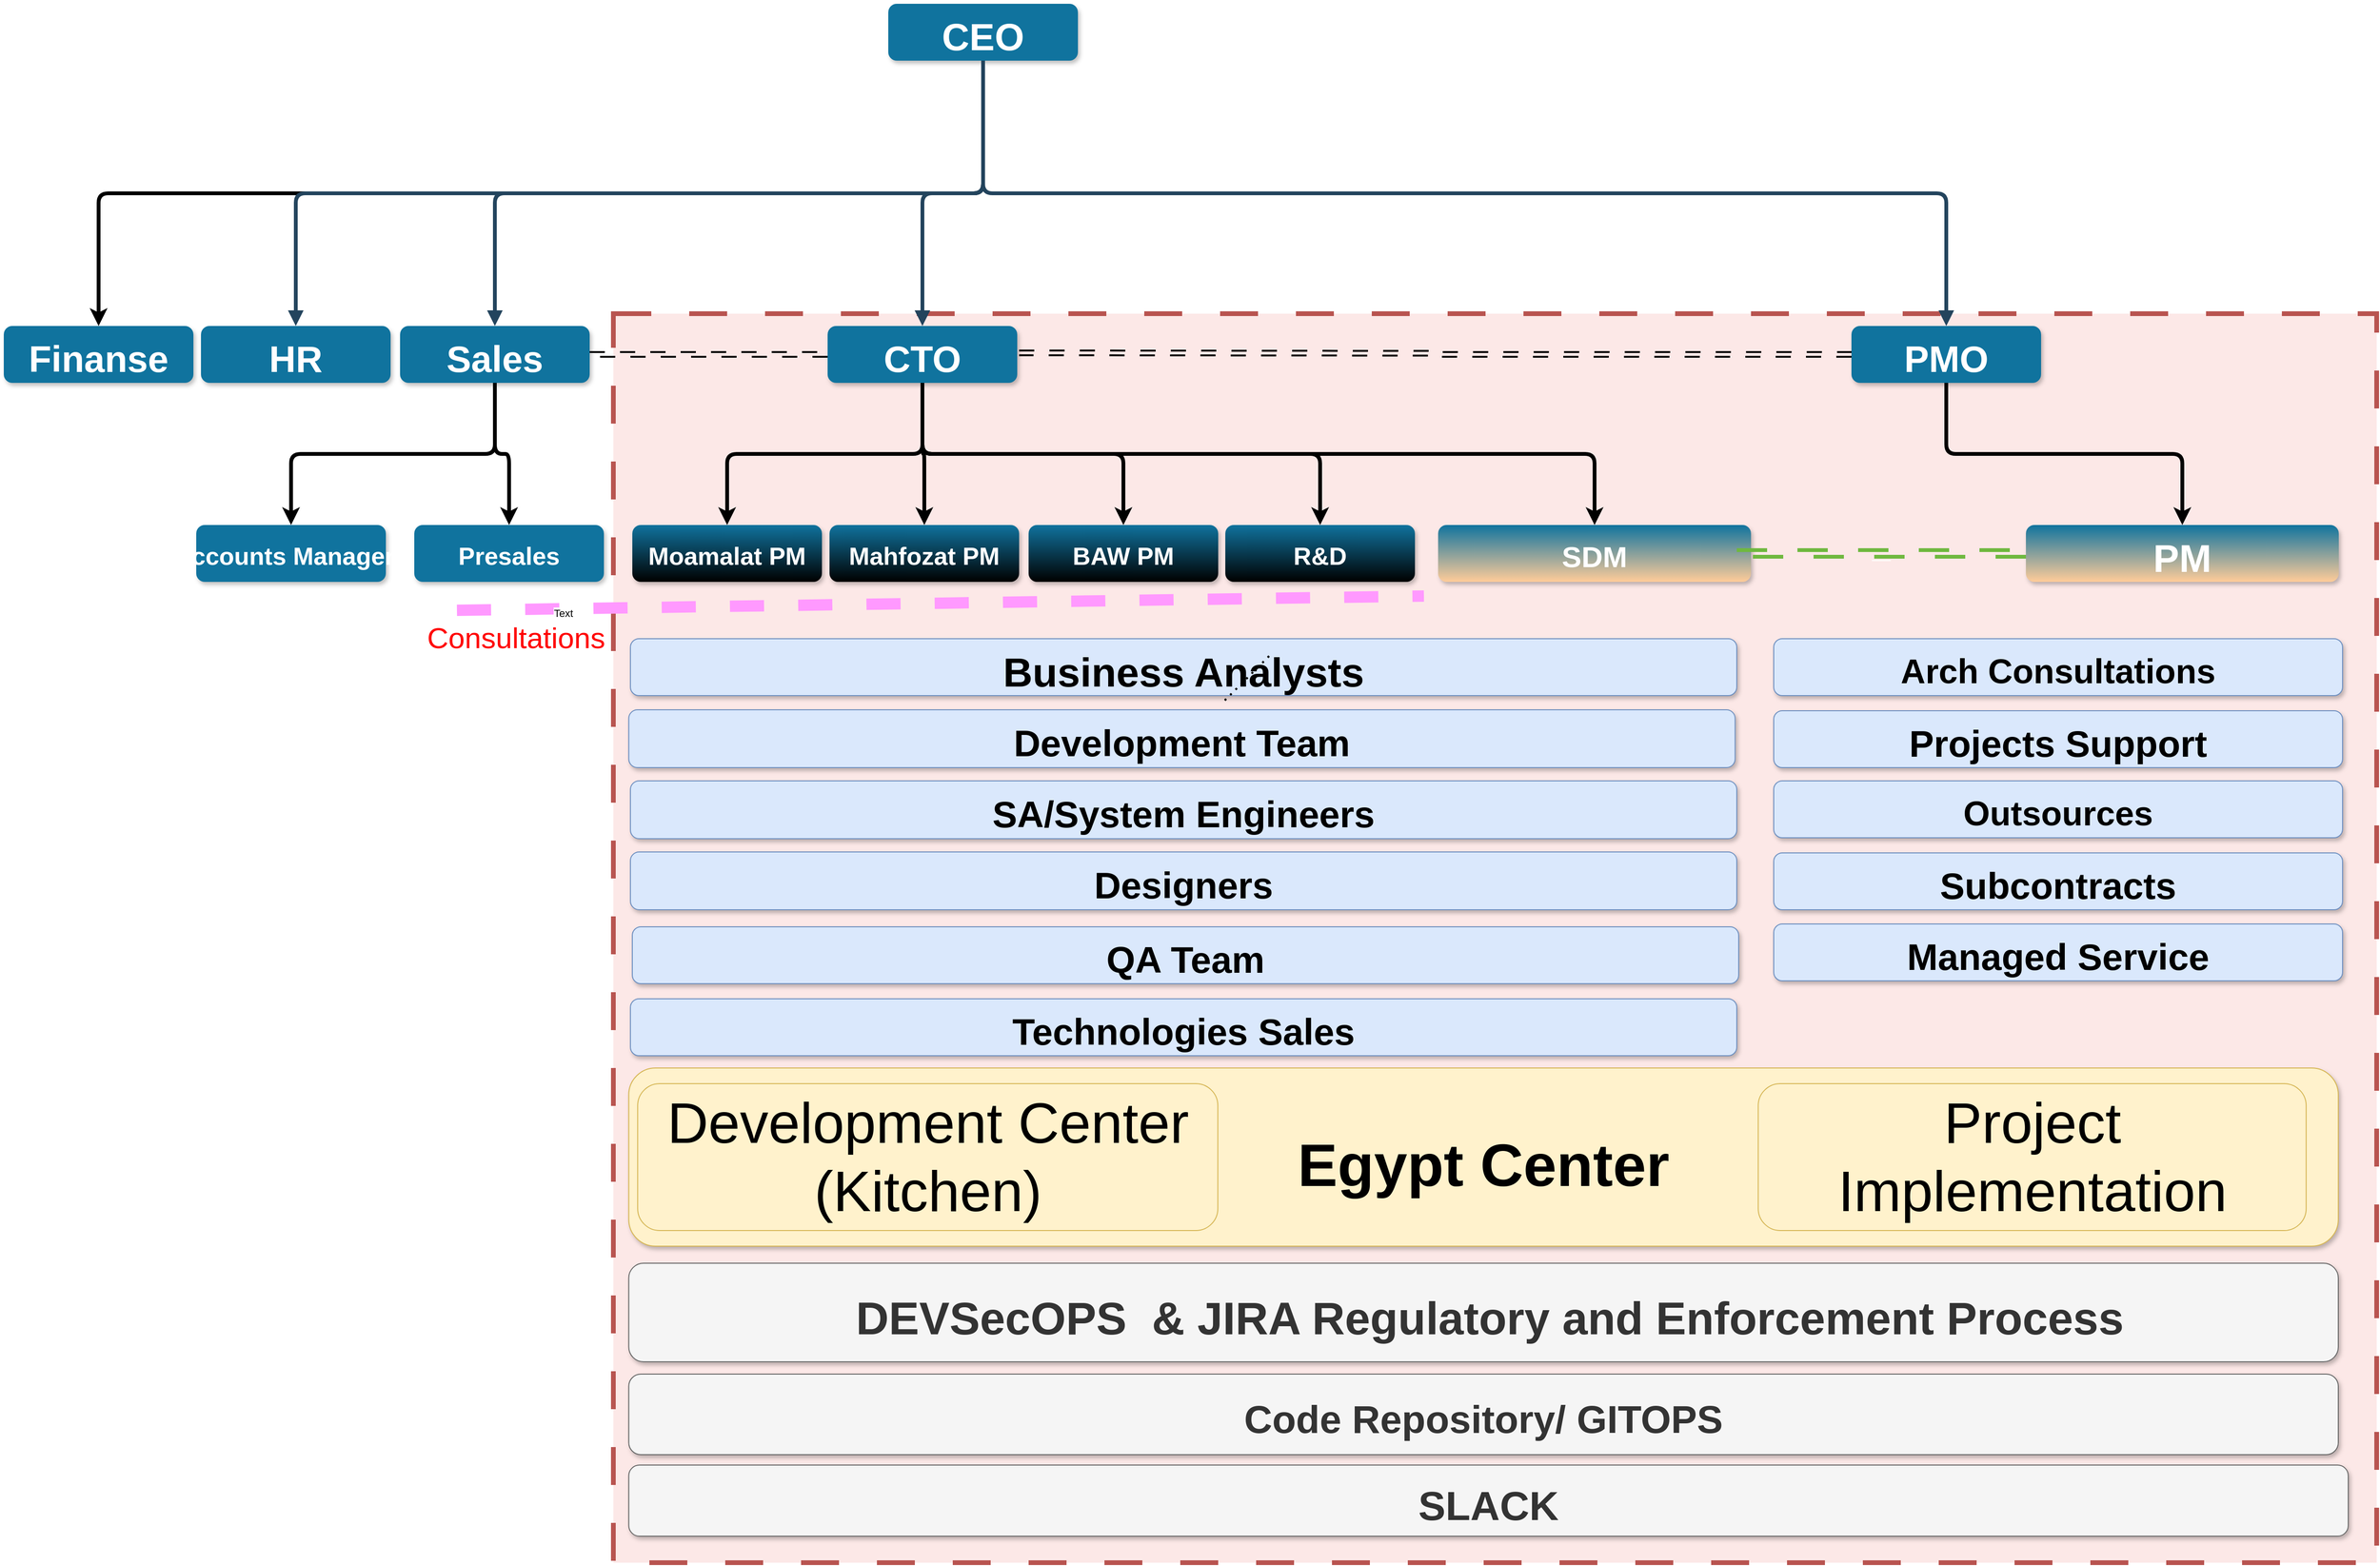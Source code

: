 <mxfile version="21.3.8" type="github">
  <diagram name="Page-1" id="97916047-d0de-89f5-080d-49f4d83e522f">
    <mxGraphModel dx="6998.5" dy="2690" grid="1" gridSize="15" guides="1" tooltips="1" connect="1" arrows="1" fold="1" page="1" pageScale="1.5" pageWidth="1169" pageHeight="827" background="none" math="0" shadow="0">
      <root>
        <mxCell id="0" />
        <mxCell id="1" parent="0" />
        <mxCell id="q62X1OPbBHmOXAmcqwwK-60" value="" style="rounded=0;whiteSpace=wrap;html=1;absoluteArcSize=1;arcSize=14;strokeWidth=5;fillColor=#fce8e7;strokeColor=#b85450;dashed=1;dashPattern=8 8;fontSize=76;labelPosition=center;verticalLabelPosition=bottom;align=center;verticalAlign=top;fontColor=#ff0000;" parent="1" vertex="1">
          <mxGeometry x="-1110" y="377" width="1860" height="1318" as="geometry" />
        </mxCell>
        <mxCell id="CrXu2PX2MfrCH1NT0C0y-90" style="edgeStyle=orthogonalEdgeStyle;rounded=1;orthogonalLoop=1;jettySize=auto;html=1;entryX=0.5;entryY=0;entryDx=0;entryDy=0;strokeWidth=4;exitX=0.5;exitY=1;exitDx=0;exitDy=0;" parent="1" source="2" target="CrXu2PX2MfrCH1NT0C0y-88" edge="1">
          <mxGeometry relative="1" as="geometry">
            <Array as="points" />
          </mxGeometry>
        </mxCell>
        <mxCell id="2" value="CEO" style="rounded=1;fillColor=#10739E;strokeColor=none;shadow=1;gradientColor=none;fontStyle=1;fontColor=#FFFFFF;fontSize=40;" parent="1" vertex="1">
          <mxGeometry x="-820" y="50" width="200" height="60" as="geometry" />
        </mxCell>
        <mxCell id="CrXu2PX2MfrCH1NT0C0y-84" style="edgeStyle=orthogonalEdgeStyle;rounded=1;orthogonalLoop=1;jettySize=auto;html=1;exitX=0.5;exitY=1;exitDx=0;exitDy=0;entryX=0.58;entryY=0.167;entryDx=0;entryDy=0;entryPerimeter=0;strokeWidth=4;strokeColor=none;fontSize=39;" parent="1" source="4" target="CrXu2PX2MfrCH1NT0C0y-81" edge="1">
          <mxGeometry relative="1" as="geometry" />
        </mxCell>
        <mxCell id="CrXu2PX2MfrCH1NT0C0y-85" style="edgeStyle=orthogonalEdgeStyle;rounded=1;orthogonalLoop=1;jettySize=auto;html=1;exitX=0.5;exitY=1;exitDx=0;exitDy=0;entryX=0.5;entryY=0;entryDx=0;entryDy=0;strokeWidth=4;fontSize=39;" parent="1" source="4" target="CrXu2PX2MfrCH1NT0C0y-81" edge="1">
          <mxGeometry relative="1" as="geometry" />
        </mxCell>
        <mxCell id="CrXu2PX2MfrCH1NT0C0y-86" style="edgeStyle=orthogonalEdgeStyle;rounded=1;orthogonalLoop=1;jettySize=auto;html=1;entryX=0.5;entryY=0;entryDx=0;entryDy=0;strokeWidth=4;exitX=0.5;exitY=1;exitDx=0;exitDy=0;fontSize=39;" parent="1" source="4" target="CrXu2PX2MfrCH1NT0C0y-83" edge="1">
          <mxGeometry relative="1" as="geometry" />
        </mxCell>
        <mxCell id="6kh2NXwSWNFiOTCWh3Pq-35" style="edgeStyle=orthogonalEdgeStyle;rounded=0;orthogonalLoop=1;jettySize=auto;html=1;entryX=0;entryY=0.5;entryDx=0;entryDy=0;dashed=1;dashPattern=8 8;shape=link;strokeWidth=2;fontSize=39;" parent="1" source="4" target="CrXu2PX2MfrCH1NT0C0y-61" edge="1">
          <mxGeometry relative="1" as="geometry" />
        </mxCell>
        <mxCell id="4" value="Sales" style="rounded=1;fillColor=#10739E;strokeColor=none;shadow=1;gradientColor=none;fontStyle=1;fontColor=#FFFFFF;fontSize=39;" parent="1" vertex="1">
          <mxGeometry x="-1335" y="390" width="200" height="60" as="geometry" />
        </mxCell>
        <mxCell id="Io7YKncIbMDC0lyn83vI-60" style="edgeStyle=orthogonalEdgeStyle;rounded=1;orthogonalLoop=1;jettySize=auto;html=1;entryX=0.5;entryY=0;entryDx=0;entryDy=0;strokeWidth=4;" parent="1" source="5" target="CrXu2PX2MfrCH1NT0C0y-108" edge="1">
          <mxGeometry relative="1" as="geometry" />
        </mxCell>
        <mxCell id="5" value="PMO " style="rounded=1;fillColor=#10739E;strokeColor=none;shadow=1;gradientColor=none;fontStyle=1;fontColor=#FFFFFF;fontSize=39;" parent="1" vertex="1">
          <mxGeometry x="196" y="390" width="200" height="60" as="geometry" />
        </mxCell>
        <mxCell id="6" value="HR" style="rounded=1;fillColor=#10739E;strokeColor=none;shadow=1;gradientColor=none;fontStyle=1;fontColor=#FFFFFF;fontSize=39;" parent="1" vertex="1">
          <mxGeometry x="-1545" y="390" width="200" height="60" as="geometry" />
        </mxCell>
        <mxCell id="8" value="Development Team" style="rounded=1;fillColor=#dae8fc;strokeColor=#6c8ebf;shadow=1;fontStyle=1;fontSize=39;rotation=0;" parent="1" vertex="1">
          <mxGeometry x="-1093.75" y="795" width="1167" height="61" as="geometry" />
        </mxCell>
        <mxCell id="13" value="Code Repository/ GITOPS" style="rounded=1;fillColor=#f5f5f5;strokeColor=#666666;shadow=1;fontStyle=1;fontSize=41;rotation=0;fontColor=#333333;" parent="1" vertex="1">
          <mxGeometry x="-1093.75" y="1496" width="1803.25" height="85" as="geometry" />
        </mxCell>
        <mxCell id="23" value=" DEVSecOPS  &amp; JIRA Regulatory and Enforcement Process" style="rounded=1;fillColor=#f5f5f5;strokeColor=#666666;shadow=1;fontStyle=1;fontSize=48;fontColor=#333333;" parent="1" vertex="1">
          <mxGeometry x="-1093.75" y="1379" width="1803.25" height="104" as="geometry" />
        </mxCell>
        <mxCell id="30" value="" style="edgeStyle=elbowEdgeStyle;elbow=vertical;strokeWidth=4;endArrow=block;endFill=1;fontStyle=1;strokeColor=#23445D;exitX=0.5;exitY=1;exitDx=0;exitDy=0;entryX=0.5;entryY=0;entryDx=0;entryDy=0;" parent="1" target="5" edge="1">
          <mxGeometry x="-1340" y="130" width="100" height="100" as="geometry">
            <mxPoint x="-720" y="110" as="sourcePoint" />
            <mxPoint x="320" y="400" as="targetPoint" />
            <Array as="points">
              <mxPoint x="-170" y="250" />
            </Array>
          </mxGeometry>
        </mxCell>
        <mxCell id="31" value="" style="edgeStyle=elbowEdgeStyle;elbow=vertical;strokeWidth=4;endArrow=block;endFill=1;fontStyle=1;strokeColor=#23445D;exitX=0.5;exitY=1;exitDx=0;exitDy=0;" parent="1" source="2" target="4" edge="1">
          <mxGeometry x="-1340" y="130" width="100" height="100" as="geometry">
            <mxPoint x="-579" y="370" as="sourcePoint" />
            <mxPoint x="-1240" y="130" as="targetPoint" />
          </mxGeometry>
        </mxCell>
        <mxCell id="32" value="" style="edgeStyle=elbowEdgeStyle;elbow=vertical;strokeWidth=4;endArrow=block;endFill=1;fontStyle=1;strokeColor=#23445D;exitX=0.5;exitY=1;exitDx=0;exitDy=0;" parent="1" source="2" target="6" edge="1">
          <mxGeometry x="-1340" y="130" width="100" height="100" as="geometry">
            <mxPoint x="-579" y="370" as="sourcePoint" />
            <mxPoint x="-1240" y="130" as="targetPoint" />
            <Array as="points" />
          </mxGeometry>
        </mxCell>
        <mxCell id="CrXu2PX2MfrCH1NT0C0y-64" value="" style="edgeStyle=elbowEdgeStyle;elbow=vertical;strokeWidth=4;endArrow=block;endFill=1;fontStyle=1;strokeColor=#23445D;exitX=0.5;exitY=1;exitDx=0;exitDy=0;entryX=0.5;entryY=0;entryDx=0;entryDy=0;" parent="1" source="2" target="CrXu2PX2MfrCH1NT0C0y-61" edge="1">
          <mxGeometry x="-1330" y="140" width="100" height="100" as="geometry">
            <mxPoint x="-550" y="120" as="sourcePoint" />
            <mxPoint x="-400" y="430" as="targetPoint" />
            <Array as="points">
              <mxPoint x="-760" y="250" />
              <mxPoint x="-90" y="430" />
              <mxPoint x="-340" y="270" />
              <mxPoint x="-360" y="230" />
              <mxPoint x="-320" y="274" />
            </Array>
          </mxGeometry>
        </mxCell>
        <mxCell id="CrXu2PX2MfrCH1NT0C0y-70" value="SDM" style="rounded=1;fillColor=#10739E;strokeColor=none;shadow=1;gradientColor=#FFCC99;fontStyle=1;fontColor=#FFFFFF;fontSize=31;" parent="1" vertex="1">
          <mxGeometry x="-240" y="600" width="330" height="60" as="geometry" />
        </mxCell>
        <mxCell id="CrXu2PX2MfrCH1NT0C0y-81" value="Presales" style="rounded=1;fillColor=#10739E;strokeColor=none;shadow=1;gradientColor=none;fontStyle=1;fontColor=#FFFFFF;fontSize=26;" parent="1" vertex="1">
          <mxGeometry x="-1320" y="600" width="200" height="60" as="geometry" />
        </mxCell>
        <mxCell id="CrXu2PX2MfrCH1NT0C0y-83" value="Accounts Managers" style="rounded=1;fillColor=#10739E;strokeColor=none;shadow=1;gradientColor=none;fontStyle=1;fontColor=#FFFFFF;fontSize=26;" parent="1" vertex="1">
          <mxGeometry x="-1550" y="600" width="200" height="60" as="geometry" />
        </mxCell>
        <mxCell id="CrXu2PX2MfrCH1NT0C0y-88" value="Finanse" style="rounded=1;fillColor=#10739E;strokeColor=none;shadow=1;gradientColor=none;fontStyle=1;fontColor=#FFFFFF;fontSize=39;" parent="1" vertex="1">
          <mxGeometry x="-1753" y="390" width="200" height="60" as="geometry" />
        </mxCell>
        <mxCell id="5qOrhaFOBWcQHs733vTS-32" style="edgeStyle=orthogonalEdgeStyle;rounded=1;orthogonalLoop=1;jettySize=auto;html=1;strokeWidth=4;exitX=0.5;exitY=1;exitDx=0;exitDy=0;fontSize=39;" parent="1" source="CrXu2PX2MfrCH1NT0C0y-61" target="CrXu2PX2MfrCH1NT0C0y-70" edge="1">
          <mxGeometry relative="1" as="geometry" />
        </mxCell>
        <mxCell id="Io7YKncIbMDC0lyn83vI-51" style="edgeStyle=orthogonalEdgeStyle;rounded=1;orthogonalLoop=1;jettySize=auto;html=1;entryX=0.5;entryY=0;entryDx=0;entryDy=0;strokeWidth=4;exitX=0.5;exitY=1;exitDx=0;exitDy=0;fontSize=39;" parent="1" source="CrXu2PX2MfrCH1NT0C0y-61" target="Io7YKncIbMDC0lyn83vI-42" edge="1">
          <mxGeometry relative="1" as="geometry" />
        </mxCell>
        <mxCell id="Io7YKncIbMDC0lyn83vI-56" style="edgeStyle=orthogonalEdgeStyle;rounded=1;orthogonalLoop=1;jettySize=auto;html=1;entryX=0.5;entryY=0;entryDx=0;entryDy=0;exitX=0.5;exitY=1;exitDx=0;exitDy=0;strokeWidth=4;fontSize=39;" parent="1" source="CrXu2PX2MfrCH1NT0C0y-61" target="Io7YKncIbMDC0lyn83vI-52" edge="1">
          <mxGeometry relative="1" as="geometry" />
        </mxCell>
        <mxCell id="CrXu2PX2MfrCH1NT0C0y-61" value="CTO" style="rounded=1;fillColor=#10739E;strokeColor=none;shadow=1;gradientColor=none;fontStyle=1;fontColor=#FFFFFF;fontSize=39;" parent="1" vertex="1">
          <mxGeometry x="-884" y="390" width="200" height="60" as="geometry" />
        </mxCell>
        <mxCell id="CrXu2PX2MfrCH1NT0C0y-106" value="SA/System Engineers " style="rounded=1;fillColor=#dae8fc;strokeColor=#6c8ebf;shadow=1;fontStyle=1;fontSize=39;rotation=0;" parent="1" vertex="1">
          <mxGeometry x="-1092" y="870" width="1167" height="61" as="geometry" />
        </mxCell>
        <mxCell id="CrXu2PX2MfrCH1NT0C0y-108" value="PM" style="rounded=1;fillColor=#10739E;strokeColor=none;shadow=1;gradientColor=#FFCC99;fontStyle=1;fontColor=#FFFFFF;fontSize=41;" parent="1" vertex="1">
          <mxGeometry x="380" y="600" width="330" height="60" as="geometry" />
        </mxCell>
        <mxCell id="7" value="Egypt Center" style="rounded=1;fillColor=#fff2cc;strokeColor=#d6b656;shadow=1;fontStyle=1;fontSize=63;verticalAlign=middle;labelPosition=center;verticalLabelPosition=middle;align=center;" parent="1" vertex="1">
          <mxGeometry x="-1093.75" y="1173" width="1803.25" height="188" as="geometry" />
        </mxCell>
        <mxCell id="q62X1OPbBHmOXAmcqwwK-56" value="" style="edgeStyle=orthogonalEdgeStyle;rounded=1;orthogonalLoop=1;jettySize=auto;html=1;entryX=0.5;entryY=0;entryDx=0;entryDy=0;strokeWidth=4;exitX=0.5;exitY=1;exitDx=0;exitDy=0;fontSize=39;" parent="1" source="CrXu2PX2MfrCH1NT0C0y-61" target="CrXu2PX2MfrCH1NT0C0y-71" edge="1">
          <mxGeometry relative="1" as="geometry">
            <mxPoint x="-680" y="450" as="sourcePoint" />
            <mxPoint x="-748" y="570" as="targetPoint" />
          </mxGeometry>
        </mxCell>
        <mxCell id="CrXu2PX2MfrCH1NT0C0y-71" value="Mahfozat PM" style="rounded=1;fillColor=#10739E;strokeColor=none;shadow=1;gradientColor=default;fontStyle=1;fontColor=#FFFFFF;fontSize=26;" parent="1" vertex="1">
          <mxGeometry x="-882" y="600" width="200" height="60" as="geometry" />
        </mxCell>
        <mxCell id="RHBooDZwgMazwdjuEqq8-32" value="Managed Service" style="rounded=1;fillColor=#dae8fc;strokeColor=#6c8ebf;shadow=1;fontStyle=1;fontSize=39;" parent="1" vertex="1">
          <mxGeometry x="114" y="1021" width="600" height="60" as="geometry" />
        </mxCell>
        <mxCell id="RHBooDZwgMazwdjuEqq8-33" value="Subcontracts" style="rounded=1;fillColor=#dae8fc;strokeColor=#6c8ebf;shadow=1;fontStyle=1;fontSize=39;" parent="1" vertex="1">
          <mxGeometry x="114" y="946" width="600" height="60" as="geometry" />
        </mxCell>
        <mxCell id="RHBooDZwgMazwdjuEqq8-34" value="Designers" style="rounded=1;fillColor=#dae8fc;strokeColor=#6c8ebf;shadow=1;fontStyle=1;fontSize=39;rotation=0;" parent="1" vertex="1">
          <mxGeometry x="-1092" y="945" width="1167" height="61" as="geometry" />
        </mxCell>
        <mxCell id="RHBooDZwgMazwdjuEqq8-42" value="&lt;font style=&quot;font-size: 60px;&quot;&gt;Development Center (Kitchen)&lt;/font&gt;" style="rounded=1;whiteSpace=wrap;html=1;fontSize=60;fillColor=#fff2cc;strokeColor=#d6b656;" parent="1" vertex="1">
          <mxGeometry x="-1084.37" y="1189.5" width="612" height="155" as="geometry" />
        </mxCell>
        <mxCell id="RHBooDZwgMazwdjuEqq8-43" value="&lt;font style=&quot;font-size: 60px;&quot;&gt;Project Implementation &lt;font style=&quot;font-size: 60px;&quot;&gt;&lt;br style=&quot;font-size: 60px;&quot;&gt;&lt;/font&gt;&lt;/font&gt;" style="rounded=1;whiteSpace=wrap;html=1;fontSize=60;fillColor=#fff2cc;strokeColor=#d6b656;" parent="1" vertex="1">
          <mxGeometry x="97.63" y="1189.5" width="578" height="155" as="geometry" />
        </mxCell>
        <mxCell id="RHBooDZwgMazwdjuEqq8-49" value="Outsources" style="rounded=1;fillColor=#dae8fc;strokeColor=#6c8ebf;shadow=1;fontStyle=1;fontSize=36;" parent="1" vertex="1">
          <mxGeometry x="114" y="870" width="600" height="60" as="geometry" />
        </mxCell>
        <mxCell id="Io7YKncIbMDC0lyn83vI-39" value="Business Analysts" style="rounded=1;fillColor=#dae8fc;strokeColor=#6c8ebf;shadow=1;fontStyle=1;fontSize=43;" parent="1" vertex="1">
          <mxGeometry x="-1092" y="720" width="1167" height="60" as="geometry" />
        </mxCell>
        <mxCell id="Io7YKncIbMDC0lyn83vI-42" value="Moamalat PM" style="rounded=1;fillColor=#10739E;strokeColor=none;shadow=1;gradientColor=default;fontStyle=1;fontColor=#FFFFFF;fontSize=26;" parent="1" vertex="1">
          <mxGeometry x="-1090" y="600" width="200" height="60" as="geometry" />
        </mxCell>
        <mxCell id="Io7YKncIbMDC0lyn83vI-46" value="Technologies Sales " style="rounded=1;fillColor=#dae8fc;strokeColor=#6c8ebf;shadow=1;fontStyle=1;fontSize=39;" parent="1" vertex="1">
          <mxGeometry x="-1092" y="1100" width="1167" height="60" as="geometry" />
        </mxCell>
        <mxCell id="Io7YKncIbMDC0lyn83vI-48" value="BAW PM" style="rounded=1;fillColor=#10739E;strokeColor=none;shadow=1;gradientColor=default;fontStyle=1;fontColor=#FFFFFF;fontSize=26;" parent="1" vertex="1">
          <mxGeometry x="-672" y="600" width="200" height="60" as="geometry" />
        </mxCell>
        <mxCell id="Io7YKncIbMDC0lyn83vI-50" value="" style="edgeStyle=orthogonalEdgeStyle;rounded=1;orthogonalLoop=1;jettySize=auto;html=1;entryX=0.5;entryY=0;entryDx=0;entryDy=0;strokeWidth=4;exitX=0.5;exitY=1;exitDx=0;exitDy=0;fontSize=39;" parent="1" source="CrXu2PX2MfrCH1NT0C0y-61" target="Io7YKncIbMDC0lyn83vI-48" edge="1">
          <mxGeometry relative="1" as="geometry">
            <mxPoint x="-769" y="465" as="sourcePoint" />
            <mxPoint x="-421" y="616" as="targetPoint" />
          </mxGeometry>
        </mxCell>
        <mxCell id="Io7YKncIbMDC0lyn83vI-52" value="R&amp;D" style="rounded=1;fillColor=#10739E;strokeColor=none;shadow=1;gradientColor=default;fontStyle=1;fontColor=#FFFFFF;fontSize=26;" parent="1" vertex="1">
          <mxGeometry x="-464.5" y="600" width="200" height="60" as="geometry" />
        </mxCell>
        <mxCell id="Io7YKncIbMDC0lyn83vI-64" value="" style="endArrow=none;dashed=1;html=1;dashPattern=1 3;strokeWidth=2;rounded=0;" parent="1" edge="1">
          <mxGeometry width="50" height="50" relative="1" as="geometry">
            <mxPoint x="-465" y="785" as="sourcePoint" />
            <mxPoint x="-415" y="735" as="targetPoint" />
          </mxGeometry>
        </mxCell>
        <mxCell id="Io7YKncIbMDC0lyn83vI-65" value="" style="endArrow=none;dashed=1;html=1;dashPattern=1 3;strokeWidth=2;rounded=0;" parent="1" edge="1">
          <mxGeometry width="50" height="50" relative="1" as="geometry">
            <mxPoint x="-465" y="785" as="sourcePoint" />
            <mxPoint x="-415" y="735" as="targetPoint" />
          </mxGeometry>
        </mxCell>
        <mxCell id="Io7YKncIbMDC0lyn83vI-67" value="SLACK" style="rounded=1;fillColor=#f5f5f5;strokeColor=#666666;shadow=1;fontStyle=1;fontSize=43;fontColor=#333333;" parent="1" vertex="1">
          <mxGeometry x="-1093.75" y="1592" width="1813.75" height="75" as="geometry" />
        </mxCell>
        <mxCell id="kWLy1pv-yMzcmU24SzgJ-32" value="Consultations" style="endArrow=none;dashed=1;html=1;rounded=0;strokeWidth=12;fontSize=31;fontColor=#ff0000;strokeColor=#FF99FF;" parent="1" edge="1">
          <mxGeometry x="-0.882" y="-30" width="50" height="50" relative="1" as="geometry">
            <mxPoint x="-1275" y="690" as="sourcePoint" />
            <mxPoint x="-255" y="675" as="targetPoint" />
            <mxPoint x="2" as="offset" />
          </mxGeometry>
        </mxCell>
        <mxCell id="kWLy1pv-yMzcmU24SzgJ-33" value="Text" style="edgeLabel;html=1;align=center;verticalAlign=middle;resizable=0;points=[];" parent="kWLy1pv-yMzcmU24SzgJ-32" vertex="1" connectable="0">
          <mxGeometry x="-0.783" y="-4" relative="1" as="geometry">
            <mxPoint x="1" as="offset" />
          </mxGeometry>
        </mxCell>
        <mxCell id="kWLy1pv-yMzcmU24SzgJ-44" value="Projects Support" style="rounded=1;fillColor=#dae8fc;strokeColor=#6c8ebf;shadow=1;fontStyle=1;fontSize=39;" parent="1" vertex="1">
          <mxGeometry x="114" y="796" width="600" height="60" as="geometry" />
        </mxCell>
        <mxCell id="kWLy1pv-yMzcmU24SzgJ-45" value="Arch Consultations" style="rounded=1;fillColor=#dae8fc;strokeColor=#6c8ebf;shadow=1;fontStyle=1;fontSize=36;" parent="1" vertex="1">
          <mxGeometry x="114" y="720" width="600" height="60" as="geometry" />
        </mxCell>
        <mxCell id="kWLy1pv-yMzcmU24SzgJ-48" value="" style="endArrow=classic;html=1;rounded=0;entryX=0;entryY=0.5;entryDx=0;entryDy=0;strokeWidth=4;strokeColor=#6FB83F;jumpSize=12;dashed=1;dashPattern=8 8;shape=link;fillColor=#f8cecc;" parent="1" target="CrXu2PX2MfrCH1NT0C0y-108" edge="1">
          <mxGeometry relative="1" as="geometry">
            <mxPoint x="75" y="630" as="sourcePoint" />
            <mxPoint x="175" y="630" as="targetPoint" />
          </mxGeometry>
        </mxCell>
        <mxCell id="kWLy1pv-yMzcmU24SzgJ-49" value="" style="shape=message;html=1;outlineConnect=0;strokeWidth=11;strokeColor=none;" parent="kWLy1pv-yMzcmU24SzgJ-48" vertex="1">
          <mxGeometry width="20" height="1" relative="1" as="geometry">
            <mxPoint x="-10" y="7" as="offset" />
          </mxGeometry>
        </mxCell>
        <mxCell id="kWLy1pv-yMzcmU24SzgJ-51" style="edgeStyle=orthogonalEdgeStyle;rounded=0;orthogonalLoop=1;jettySize=auto;html=1;dashed=1;dashPattern=8 8;shape=link;strokeWidth=2;fontSize=39;" parent="1" target="5" edge="1">
          <mxGeometry relative="1" as="geometry">
            <mxPoint x="-682" y="418.33" as="sourcePoint" />
            <mxPoint x="-431" y="418" as="targetPoint" />
          </mxGeometry>
        </mxCell>
        <mxCell id="gFll1zdUlKE8a7Xtmmkj-32" value="QA Team" style="rounded=1;fillColor=#dae8fc;strokeColor=#6c8ebf;shadow=1;fontStyle=1;fontSize=39;" vertex="1" parent="1">
          <mxGeometry x="-1090" y="1024" width="1167" height="60" as="geometry" />
        </mxCell>
      </root>
    </mxGraphModel>
  </diagram>
</mxfile>
